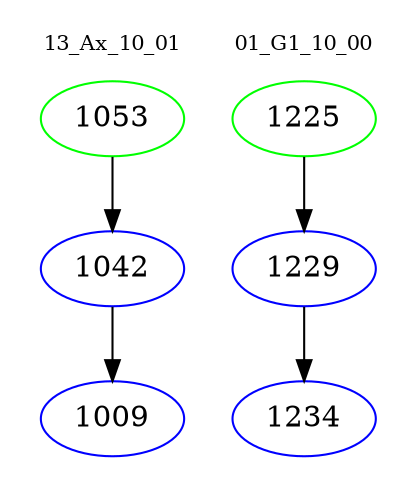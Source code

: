 digraph{
subgraph cluster_0 {
color = white
label = "13_Ax_10_01";
fontsize=10;
T0_1053 [label="1053", color="green"]
T0_1053 -> T0_1042 [color="black"]
T0_1042 [label="1042", color="blue"]
T0_1042 -> T0_1009 [color="black"]
T0_1009 [label="1009", color="blue"]
}
subgraph cluster_1 {
color = white
label = "01_G1_10_00";
fontsize=10;
T1_1225 [label="1225", color="green"]
T1_1225 -> T1_1229 [color="black"]
T1_1229 [label="1229", color="blue"]
T1_1229 -> T1_1234 [color="black"]
T1_1234 [label="1234", color="blue"]
}
}
